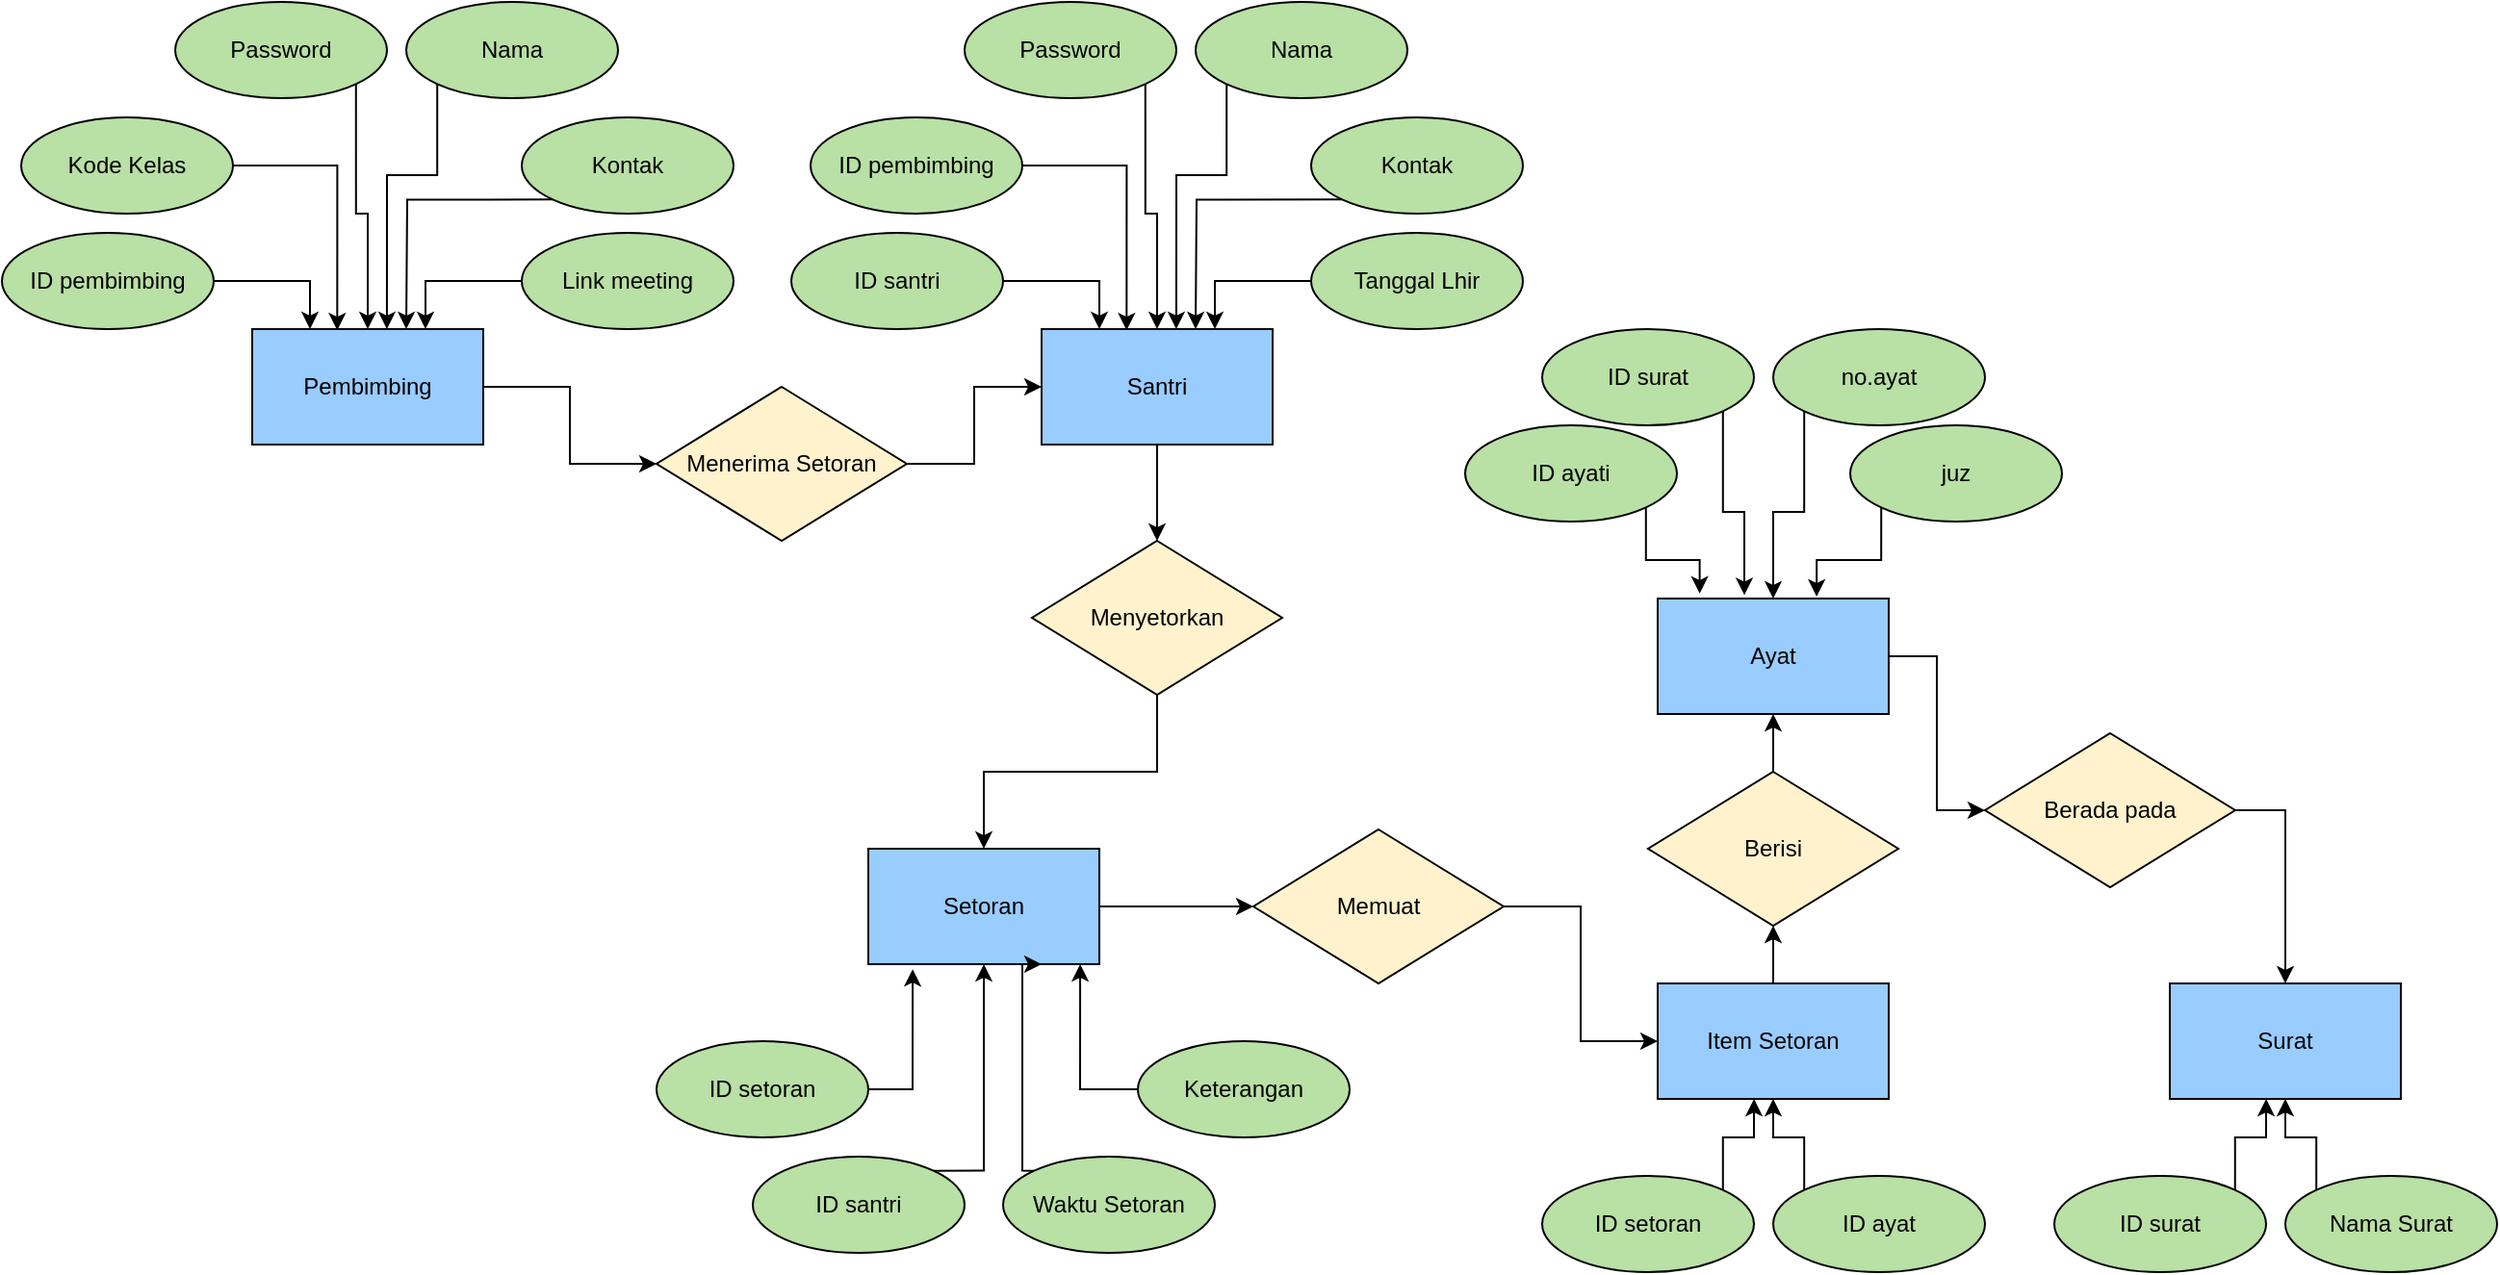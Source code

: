 <mxfile version="17.4.6" type="github">
  <diagram id="sCAbLjGPMe6iRs3PfZDn" name="Page-1">
    <mxGraphModel dx="536" dy="497" grid="1" gridSize="10" guides="1" tooltips="1" connect="1" arrows="1" fold="1" page="1" pageScale="1" pageWidth="827" pageHeight="1169" math="0" shadow="0">
      <root>
        <mxCell id="0" />
        <mxCell id="1" parent="0" />
        <mxCell id="i2tNPv83OjAkMCDNKR-X-131" style="edgeStyle=orthogonalEdgeStyle;rounded=0;orthogonalLoop=1;jettySize=auto;html=1;exitX=1;exitY=0.5;exitDx=0;exitDy=0;entryX=0;entryY=0.5;entryDx=0;entryDy=0;" edge="1" parent="1" source="i2tNPv83OjAkMCDNKR-X-2" target="i2tNPv83OjAkMCDNKR-X-55">
          <mxGeometry relative="1" as="geometry" />
        </mxCell>
        <mxCell id="i2tNPv83OjAkMCDNKR-X-2" value="Pembimbing" style="rounded=0;whiteSpace=wrap;html=1;fillColor=#99CCFF;" vertex="1" parent="1">
          <mxGeometry x="190" y="190" width="120" height="60" as="geometry" />
        </mxCell>
        <mxCell id="i2tNPv83OjAkMCDNKR-X-40" style="edgeStyle=orthogonalEdgeStyle;rounded=0;orthogonalLoop=1;jettySize=auto;html=1;exitX=1;exitY=1;exitDx=0;exitDy=0;entryX=0.5;entryY=0;entryDx=0;entryDy=0;" edge="1" parent="1" source="i2tNPv83OjAkMCDNKR-X-7" target="i2tNPv83OjAkMCDNKR-X-2">
          <mxGeometry relative="1" as="geometry" />
        </mxCell>
        <mxCell id="i2tNPv83OjAkMCDNKR-X-7" value="Password" style="ellipse;whiteSpace=wrap;html=1;fillColor=#B9E0A5;" vertex="1" parent="1">
          <mxGeometry x="150" y="20" width="110" height="50" as="geometry" />
        </mxCell>
        <mxCell id="i2tNPv83OjAkMCDNKR-X-28" style="edgeStyle=orthogonalEdgeStyle;rounded=0;orthogonalLoop=1;jettySize=auto;html=1;entryX=0.25;entryY=0;entryDx=0;entryDy=0;" edge="1" parent="1" source="i2tNPv83OjAkMCDNKR-X-8" target="i2tNPv83OjAkMCDNKR-X-2">
          <mxGeometry relative="1" as="geometry" />
        </mxCell>
        <mxCell id="i2tNPv83OjAkMCDNKR-X-8" value="ID pembimbing" style="ellipse;whiteSpace=wrap;html=1;fillColor=#B9E0A5;" vertex="1" parent="1">
          <mxGeometry x="60" y="140" width="110" height="50" as="geometry" />
        </mxCell>
        <mxCell id="i2tNPv83OjAkMCDNKR-X-37" style="edgeStyle=orthogonalEdgeStyle;rounded=0;orthogonalLoop=1;jettySize=auto;html=1;exitX=0;exitY=1;exitDx=0;exitDy=0;entryX=0.583;entryY=0;entryDx=0;entryDy=0;entryPerimeter=0;" edge="1" parent="1" source="i2tNPv83OjAkMCDNKR-X-9" target="i2tNPv83OjAkMCDNKR-X-2">
          <mxGeometry relative="1" as="geometry">
            <Array as="points">
              <mxPoint x="286" y="110" />
              <mxPoint x="260" y="110" />
            </Array>
          </mxGeometry>
        </mxCell>
        <mxCell id="i2tNPv83OjAkMCDNKR-X-9" value="Nama" style="ellipse;whiteSpace=wrap;html=1;fillColor=#B9E0A5;" vertex="1" parent="1">
          <mxGeometry x="270" y="20" width="110" height="50" as="geometry" />
        </mxCell>
        <mxCell id="i2tNPv83OjAkMCDNKR-X-38" style="edgeStyle=orthogonalEdgeStyle;rounded=0;orthogonalLoop=1;jettySize=auto;html=1;exitX=0;exitY=1;exitDx=0;exitDy=0;" edge="1" parent="1" source="i2tNPv83OjAkMCDNKR-X-10">
          <mxGeometry relative="1" as="geometry">
            <mxPoint x="270" y="190" as="targetPoint" />
          </mxGeometry>
        </mxCell>
        <mxCell id="i2tNPv83OjAkMCDNKR-X-10" value="Kontak" style="ellipse;whiteSpace=wrap;html=1;fillColor=#B9E0A5;" vertex="1" parent="1">
          <mxGeometry x="330" y="80" width="110" height="50" as="geometry" />
        </mxCell>
        <mxCell id="i2tNPv83OjAkMCDNKR-X-33" style="edgeStyle=orthogonalEdgeStyle;rounded=0;orthogonalLoop=1;jettySize=auto;html=1;exitX=0;exitY=0.5;exitDx=0;exitDy=0;entryX=0.75;entryY=0;entryDx=0;entryDy=0;" edge="1" parent="1" source="i2tNPv83OjAkMCDNKR-X-11" target="i2tNPv83OjAkMCDNKR-X-2">
          <mxGeometry relative="1" as="geometry" />
        </mxCell>
        <mxCell id="i2tNPv83OjAkMCDNKR-X-11" value="Link meeting" style="ellipse;whiteSpace=wrap;html=1;fillColor=#B9E0A5;" vertex="1" parent="1">
          <mxGeometry x="330" y="140" width="110" height="50" as="geometry" />
        </mxCell>
        <mxCell id="i2tNPv83OjAkMCDNKR-X-41" style="edgeStyle=orthogonalEdgeStyle;rounded=0;orthogonalLoop=1;jettySize=auto;html=1;exitX=1;exitY=0.5;exitDx=0;exitDy=0;entryX=0.368;entryY=0.01;entryDx=0;entryDy=0;entryPerimeter=0;" edge="1" parent="1" source="i2tNPv83OjAkMCDNKR-X-35" target="i2tNPv83OjAkMCDNKR-X-2">
          <mxGeometry relative="1" as="geometry" />
        </mxCell>
        <mxCell id="i2tNPv83OjAkMCDNKR-X-35" value="Kode Kelas" style="ellipse;whiteSpace=wrap;html=1;fillColor=#B9E0A5;" vertex="1" parent="1">
          <mxGeometry x="70" y="80" width="110" height="50" as="geometry" />
        </mxCell>
        <mxCell id="i2tNPv83OjAkMCDNKR-X-132" style="edgeStyle=orthogonalEdgeStyle;rounded=0;orthogonalLoop=1;jettySize=auto;html=1;exitX=0.5;exitY=1;exitDx=0;exitDy=0;" edge="1" parent="1" source="i2tNPv83OjAkMCDNKR-X-42" target="i2tNPv83OjAkMCDNKR-X-77">
          <mxGeometry relative="1" as="geometry" />
        </mxCell>
        <mxCell id="i2tNPv83OjAkMCDNKR-X-42" value="Santri" style="rounded=0;whiteSpace=wrap;html=1;fillColor=#99CCFF;" vertex="1" parent="1">
          <mxGeometry x="600" y="190" width="120" height="60" as="geometry" />
        </mxCell>
        <mxCell id="i2tNPv83OjAkMCDNKR-X-43" style="edgeStyle=orthogonalEdgeStyle;rounded=0;orthogonalLoop=1;jettySize=auto;html=1;exitX=1;exitY=1;exitDx=0;exitDy=0;entryX=0.5;entryY=0;entryDx=0;entryDy=0;" edge="1" parent="1" source="i2tNPv83OjAkMCDNKR-X-44" target="i2tNPv83OjAkMCDNKR-X-42">
          <mxGeometry relative="1" as="geometry" />
        </mxCell>
        <mxCell id="i2tNPv83OjAkMCDNKR-X-44" value="Password" style="ellipse;whiteSpace=wrap;html=1;fillColor=#B9E0A5;" vertex="1" parent="1">
          <mxGeometry x="560" y="20" width="110" height="50" as="geometry" />
        </mxCell>
        <mxCell id="i2tNPv83OjAkMCDNKR-X-45" style="edgeStyle=orthogonalEdgeStyle;rounded=0;orthogonalLoop=1;jettySize=auto;html=1;entryX=0.25;entryY=0;entryDx=0;entryDy=0;" edge="1" parent="1" source="i2tNPv83OjAkMCDNKR-X-46" target="i2tNPv83OjAkMCDNKR-X-42">
          <mxGeometry relative="1" as="geometry" />
        </mxCell>
        <mxCell id="i2tNPv83OjAkMCDNKR-X-46" value="ID santri" style="ellipse;whiteSpace=wrap;html=1;fillColor=#B9E0A5;" vertex="1" parent="1">
          <mxGeometry x="470" y="140" width="110" height="50" as="geometry" />
        </mxCell>
        <mxCell id="i2tNPv83OjAkMCDNKR-X-47" style="edgeStyle=orthogonalEdgeStyle;rounded=0;orthogonalLoop=1;jettySize=auto;html=1;exitX=0;exitY=1;exitDx=0;exitDy=0;entryX=0.583;entryY=0;entryDx=0;entryDy=0;entryPerimeter=0;" edge="1" parent="1" source="i2tNPv83OjAkMCDNKR-X-48" target="i2tNPv83OjAkMCDNKR-X-42">
          <mxGeometry relative="1" as="geometry">
            <Array as="points">
              <mxPoint x="696" y="110" />
              <mxPoint x="670" y="110" />
            </Array>
          </mxGeometry>
        </mxCell>
        <mxCell id="i2tNPv83OjAkMCDNKR-X-48" value="Nama" style="ellipse;whiteSpace=wrap;html=1;fillColor=#B9E0A5;" vertex="1" parent="1">
          <mxGeometry x="680" y="20" width="110" height="50" as="geometry" />
        </mxCell>
        <mxCell id="i2tNPv83OjAkMCDNKR-X-49" style="edgeStyle=orthogonalEdgeStyle;rounded=0;orthogonalLoop=1;jettySize=auto;html=1;exitX=0;exitY=1;exitDx=0;exitDy=0;" edge="1" parent="1" source="i2tNPv83OjAkMCDNKR-X-50">
          <mxGeometry relative="1" as="geometry">
            <mxPoint x="680" y="190" as="targetPoint" />
          </mxGeometry>
        </mxCell>
        <mxCell id="i2tNPv83OjAkMCDNKR-X-50" value="Kontak" style="ellipse;whiteSpace=wrap;html=1;fillColor=#B9E0A5;" vertex="1" parent="1">
          <mxGeometry x="740" y="80" width="110" height="50" as="geometry" />
        </mxCell>
        <mxCell id="i2tNPv83OjAkMCDNKR-X-51" style="edgeStyle=orthogonalEdgeStyle;rounded=0;orthogonalLoop=1;jettySize=auto;html=1;exitX=0;exitY=0.5;exitDx=0;exitDy=0;entryX=0.75;entryY=0;entryDx=0;entryDy=0;" edge="1" parent="1" source="i2tNPv83OjAkMCDNKR-X-52" target="i2tNPv83OjAkMCDNKR-X-42">
          <mxGeometry relative="1" as="geometry" />
        </mxCell>
        <mxCell id="i2tNPv83OjAkMCDNKR-X-52" value="Tanggal Lhir" style="ellipse;whiteSpace=wrap;html=1;fillColor=#B9E0A5;" vertex="1" parent="1">
          <mxGeometry x="740" y="140" width="110" height="50" as="geometry" />
        </mxCell>
        <mxCell id="i2tNPv83OjAkMCDNKR-X-53" style="edgeStyle=orthogonalEdgeStyle;rounded=0;orthogonalLoop=1;jettySize=auto;html=1;exitX=1;exitY=0.5;exitDx=0;exitDy=0;entryX=0.368;entryY=0.01;entryDx=0;entryDy=0;entryPerimeter=0;" edge="1" parent="1" source="i2tNPv83OjAkMCDNKR-X-54" target="i2tNPv83OjAkMCDNKR-X-42">
          <mxGeometry relative="1" as="geometry" />
        </mxCell>
        <mxCell id="i2tNPv83OjAkMCDNKR-X-54" value="ID pembimbing" style="ellipse;whiteSpace=wrap;html=1;fillColor=#B9E0A5;" vertex="1" parent="1">
          <mxGeometry x="480" y="80" width="110" height="50" as="geometry" />
        </mxCell>
        <mxCell id="i2tNPv83OjAkMCDNKR-X-57" style="edgeStyle=orthogonalEdgeStyle;rounded=0;orthogonalLoop=1;jettySize=auto;html=1;exitX=1;exitY=0.5;exitDx=0;exitDy=0;entryX=0;entryY=0.5;entryDx=0;entryDy=0;" edge="1" parent="1" source="i2tNPv83OjAkMCDNKR-X-55" target="i2tNPv83OjAkMCDNKR-X-42">
          <mxGeometry relative="1" as="geometry" />
        </mxCell>
        <mxCell id="i2tNPv83OjAkMCDNKR-X-55" value="Menerima Setoran" style="rhombus;whiteSpace=wrap;html=1;fillColor=#FFF2CC;" vertex="1" parent="1">
          <mxGeometry x="400" y="220" width="130" height="80" as="geometry" />
        </mxCell>
        <mxCell id="i2tNPv83OjAkMCDNKR-X-128" style="edgeStyle=orthogonalEdgeStyle;rounded=0;orthogonalLoop=1;jettySize=auto;html=1;entryX=0;entryY=0.5;entryDx=0;entryDy=0;" edge="1" parent="1" source="i2tNPv83OjAkMCDNKR-X-58" target="i2tNPv83OjAkMCDNKR-X-124">
          <mxGeometry relative="1" as="geometry" />
        </mxCell>
        <mxCell id="i2tNPv83OjAkMCDNKR-X-58" value="Setoran" style="rounded=0;whiteSpace=wrap;html=1;fillColor=#99CCFF;" vertex="1" parent="1">
          <mxGeometry x="510" y="460" width="120" height="60" as="geometry" />
        </mxCell>
        <mxCell id="i2tNPv83OjAkMCDNKR-X-73" style="edgeStyle=orthogonalEdgeStyle;rounded=0;orthogonalLoop=1;jettySize=auto;html=1;exitX=0;exitY=0;exitDx=0;exitDy=0;entryX=0.75;entryY=1;entryDx=0;entryDy=0;" edge="1" parent="1" source="i2tNPv83OjAkMCDNKR-X-60" target="i2tNPv83OjAkMCDNKR-X-58">
          <mxGeometry relative="1" as="geometry">
            <Array as="points">
              <mxPoint x="590" y="627" />
              <mxPoint x="590" y="520" />
            </Array>
          </mxGeometry>
        </mxCell>
        <mxCell id="i2tNPv83OjAkMCDNKR-X-60" value="Waktu Setoran" style="ellipse;whiteSpace=wrap;html=1;fillColor=#B9E0A5;" vertex="1" parent="1">
          <mxGeometry x="580" y="620" width="110" height="50" as="geometry" />
        </mxCell>
        <mxCell id="i2tNPv83OjAkMCDNKR-X-75" style="edgeStyle=orthogonalEdgeStyle;rounded=0;orthogonalLoop=1;jettySize=auto;html=1;exitX=1;exitY=0.5;exitDx=0;exitDy=0;entryX=0.192;entryY=1.043;entryDx=0;entryDy=0;entryPerimeter=0;" edge="1" parent="1" source="i2tNPv83OjAkMCDNKR-X-62" target="i2tNPv83OjAkMCDNKR-X-58">
          <mxGeometry relative="1" as="geometry" />
        </mxCell>
        <mxCell id="i2tNPv83OjAkMCDNKR-X-62" value="ID setoran" style="ellipse;whiteSpace=wrap;html=1;fillColor=#B9E0A5;" vertex="1" parent="1">
          <mxGeometry x="400" y="560" width="110" height="50" as="geometry" />
        </mxCell>
        <mxCell id="i2tNPv83OjAkMCDNKR-X-72" style="edgeStyle=orthogonalEdgeStyle;rounded=0;orthogonalLoop=1;jettySize=auto;html=1;entryX=0.917;entryY=1;entryDx=0;entryDy=0;entryPerimeter=0;" edge="1" parent="1" source="i2tNPv83OjAkMCDNKR-X-64" target="i2tNPv83OjAkMCDNKR-X-58">
          <mxGeometry relative="1" as="geometry" />
        </mxCell>
        <mxCell id="i2tNPv83OjAkMCDNKR-X-64" value="Keterangan" style="ellipse;whiteSpace=wrap;html=1;fillColor=#B9E0A5;" vertex="1" parent="1">
          <mxGeometry x="650" y="560" width="110" height="50" as="geometry" />
        </mxCell>
        <mxCell id="i2tNPv83OjAkMCDNKR-X-76" style="edgeStyle=orthogonalEdgeStyle;rounded=0;orthogonalLoop=1;jettySize=auto;html=1;exitX=1;exitY=0;exitDx=0;exitDy=0;" edge="1" parent="1" source="i2tNPv83OjAkMCDNKR-X-70" target="i2tNPv83OjAkMCDNKR-X-58">
          <mxGeometry relative="1" as="geometry">
            <Array as="points">
              <mxPoint x="570" y="627" />
            </Array>
          </mxGeometry>
        </mxCell>
        <mxCell id="i2tNPv83OjAkMCDNKR-X-70" value="ID santri" style="ellipse;whiteSpace=wrap;html=1;fillColor=#B9E0A5;" vertex="1" parent="1">
          <mxGeometry x="450" y="620" width="110" height="50" as="geometry" />
        </mxCell>
        <mxCell id="i2tNPv83OjAkMCDNKR-X-127" style="edgeStyle=orthogonalEdgeStyle;rounded=0;orthogonalLoop=1;jettySize=auto;html=1;exitX=0.5;exitY=1;exitDx=0;exitDy=0;entryX=0.5;entryY=0;entryDx=0;entryDy=0;" edge="1" parent="1" source="i2tNPv83OjAkMCDNKR-X-77" target="i2tNPv83OjAkMCDNKR-X-58">
          <mxGeometry relative="1" as="geometry" />
        </mxCell>
        <mxCell id="i2tNPv83OjAkMCDNKR-X-77" value="Menyetorkan" style="rhombus;whiteSpace=wrap;html=1;fillColor=#FFF2CC;" vertex="1" parent="1">
          <mxGeometry x="595" y="300" width="130" height="80" as="geometry" />
        </mxCell>
        <mxCell id="i2tNPv83OjAkMCDNKR-X-129" style="edgeStyle=orthogonalEdgeStyle;rounded=0;orthogonalLoop=1;jettySize=auto;html=1;exitX=0.5;exitY=0;exitDx=0;exitDy=0;entryX=0.5;entryY=1;entryDx=0;entryDy=0;" edge="1" parent="1" source="i2tNPv83OjAkMCDNKR-X-81" target="i2tNPv83OjAkMCDNKR-X-111">
          <mxGeometry relative="1" as="geometry" />
        </mxCell>
        <mxCell id="i2tNPv83OjAkMCDNKR-X-81" value="Item Setoran" style="rounded=0;whiteSpace=wrap;html=1;fillColor=#99CCFF;" vertex="1" parent="1">
          <mxGeometry x="920" y="530" width="120" height="60" as="geometry" />
        </mxCell>
        <mxCell id="i2tNPv83OjAkMCDNKR-X-105" style="edgeStyle=orthogonalEdgeStyle;rounded=0;orthogonalLoop=1;jettySize=auto;html=1;exitX=0;exitY=0;exitDx=0;exitDy=0;entryX=0.5;entryY=1;entryDx=0;entryDy=0;" edge="1" parent="1" source="i2tNPv83OjAkMCDNKR-X-83" target="i2tNPv83OjAkMCDNKR-X-81">
          <mxGeometry relative="1" as="geometry" />
        </mxCell>
        <mxCell id="i2tNPv83OjAkMCDNKR-X-83" value="ID ayat" style="ellipse;whiteSpace=wrap;html=1;fillColor=#B9E0A5;" vertex="1" parent="1">
          <mxGeometry x="980" y="630" width="110" height="50" as="geometry" />
        </mxCell>
        <mxCell id="i2tNPv83OjAkMCDNKR-X-104" style="edgeStyle=orthogonalEdgeStyle;rounded=0;orthogonalLoop=1;jettySize=auto;html=1;exitX=1;exitY=0;exitDx=0;exitDy=0;entryX=0.417;entryY=1;entryDx=0;entryDy=0;entryPerimeter=0;" edge="1" parent="1" source="i2tNPv83OjAkMCDNKR-X-85" target="i2tNPv83OjAkMCDNKR-X-81">
          <mxGeometry relative="1" as="geometry" />
        </mxCell>
        <mxCell id="i2tNPv83OjAkMCDNKR-X-85" value="ID setoran" style="ellipse;whiteSpace=wrap;html=1;fillColor=#B9E0A5;" vertex="1" parent="1">
          <mxGeometry x="860" y="630" width="110" height="50" as="geometry" />
        </mxCell>
        <mxCell id="i2tNPv83OjAkMCDNKR-X-130" style="edgeStyle=orthogonalEdgeStyle;rounded=0;orthogonalLoop=1;jettySize=auto;html=1;exitX=1;exitY=0.5;exitDx=0;exitDy=0;entryX=0;entryY=0.5;entryDx=0;entryDy=0;" edge="1" parent="1" source="i2tNPv83OjAkMCDNKR-X-90" target="i2tNPv83OjAkMCDNKR-X-120">
          <mxGeometry relative="1" as="geometry" />
        </mxCell>
        <mxCell id="i2tNPv83OjAkMCDNKR-X-90" value="Ayat" style="rounded=0;whiteSpace=wrap;html=1;fillColor=#99CCFF;" vertex="1" parent="1">
          <mxGeometry x="920" y="330" width="120" height="60" as="geometry" />
        </mxCell>
        <mxCell id="i2tNPv83OjAkMCDNKR-X-107" style="edgeStyle=orthogonalEdgeStyle;rounded=0;orthogonalLoop=1;jettySize=auto;html=1;exitX=0;exitY=1;exitDx=0;exitDy=0;entryX=0.5;entryY=0;entryDx=0;entryDy=0;" edge="1" parent="1" source="i2tNPv83OjAkMCDNKR-X-92" target="i2tNPv83OjAkMCDNKR-X-90">
          <mxGeometry relative="1" as="geometry" />
        </mxCell>
        <mxCell id="i2tNPv83OjAkMCDNKR-X-92" value="no.ayat" style="ellipse;whiteSpace=wrap;html=1;fillColor=#B9E0A5;" vertex="1" parent="1">
          <mxGeometry x="980" y="190" width="110" height="50" as="geometry" />
        </mxCell>
        <mxCell id="i2tNPv83OjAkMCDNKR-X-109" style="edgeStyle=orthogonalEdgeStyle;rounded=0;orthogonalLoop=1;jettySize=auto;html=1;exitX=1;exitY=1;exitDx=0;exitDy=0;entryX=0.182;entryY=-0.043;entryDx=0;entryDy=0;entryPerimeter=0;" edge="1" parent="1" source="i2tNPv83OjAkMCDNKR-X-94" target="i2tNPv83OjAkMCDNKR-X-90">
          <mxGeometry relative="1" as="geometry" />
        </mxCell>
        <mxCell id="i2tNPv83OjAkMCDNKR-X-94" value="ID ayati" style="ellipse;whiteSpace=wrap;html=1;fillColor=#B9E0A5;" vertex="1" parent="1">
          <mxGeometry x="820" y="240" width="110" height="50" as="geometry" />
        </mxCell>
        <mxCell id="i2tNPv83OjAkMCDNKR-X-110" style="edgeStyle=orthogonalEdgeStyle;rounded=0;orthogonalLoop=1;jettySize=auto;html=1;exitX=0;exitY=1;exitDx=0;exitDy=0;entryX=0.688;entryY=-0.017;entryDx=0;entryDy=0;entryPerimeter=0;" edge="1" parent="1" source="i2tNPv83OjAkMCDNKR-X-96" target="i2tNPv83OjAkMCDNKR-X-90">
          <mxGeometry relative="1" as="geometry" />
        </mxCell>
        <mxCell id="i2tNPv83OjAkMCDNKR-X-96" value="juz" style="ellipse;whiteSpace=wrap;html=1;fillColor=#B9E0A5;" vertex="1" parent="1">
          <mxGeometry x="1020" y="240" width="110" height="50" as="geometry" />
        </mxCell>
        <mxCell id="i2tNPv83OjAkMCDNKR-X-106" style="edgeStyle=orthogonalEdgeStyle;rounded=0;orthogonalLoop=1;jettySize=auto;html=1;exitX=1;exitY=1;exitDx=0;exitDy=0;entryX=0.375;entryY=-0.03;entryDx=0;entryDy=0;entryPerimeter=0;" edge="1" parent="1" source="i2tNPv83OjAkMCDNKR-X-102" target="i2tNPv83OjAkMCDNKR-X-90">
          <mxGeometry relative="1" as="geometry" />
        </mxCell>
        <mxCell id="i2tNPv83OjAkMCDNKR-X-102" value="ID surat" style="ellipse;whiteSpace=wrap;html=1;fillColor=#B9E0A5;" vertex="1" parent="1">
          <mxGeometry x="860" y="190" width="110" height="50" as="geometry" />
        </mxCell>
        <mxCell id="i2tNPv83OjAkMCDNKR-X-113" style="edgeStyle=orthogonalEdgeStyle;rounded=0;orthogonalLoop=1;jettySize=auto;html=1;entryX=0.5;entryY=1;entryDx=0;entryDy=0;" edge="1" parent="1" source="i2tNPv83OjAkMCDNKR-X-111" target="i2tNPv83OjAkMCDNKR-X-90">
          <mxGeometry relative="1" as="geometry" />
        </mxCell>
        <mxCell id="i2tNPv83OjAkMCDNKR-X-111" value="Berisi" style="rhombus;whiteSpace=wrap;html=1;fillColor=#FFF2CC;" vertex="1" parent="1">
          <mxGeometry x="915" y="420" width="130" height="80" as="geometry" />
        </mxCell>
        <mxCell id="i2tNPv83OjAkMCDNKR-X-114" value="Surat" style="rounded=0;whiteSpace=wrap;html=1;fillColor=#99CCFF;" vertex="1" parent="1">
          <mxGeometry x="1186" y="530" width="120" height="60" as="geometry" />
        </mxCell>
        <mxCell id="i2tNPv83OjAkMCDNKR-X-115" style="edgeStyle=orthogonalEdgeStyle;rounded=0;orthogonalLoop=1;jettySize=auto;html=1;exitX=0;exitY=0;exitDx=0;exitDy=0;entryX=0.5;entryY=1;entryDx=0;entryDy=0;" edge="1" source="i2tNPv83OjAkMCDNKR-X-116" target="i2tNPv83OjAkMCDNKR-X-114" parent="1">
          <mxGeometry relative="1" as="geometry" />
        </mxCell>
        <mxCell id="i2tNPv83OjAkMCDNKR-X-116" value="Nama Surat" style="ellipse;whiteSpace=wrap;html=1;fillColor=#B9E0A5;" vertex="1" parent="1">
          <mxGeometry x="1246" y="630" width="110" height="50" as="geometry" />
        </mxCell>
        <mxCell id="i2tNPv83OjAkMCDNKR-X-117" style="edgeStyle=orthogonalEdgeStyle;rounded=0;orthogonalLoop=1;jettySize=auto;html=1;exitX=1;exitY=0;exitDx=0;exitDy=0;entryX=0.417;entryY=1;entryDx=0;entryDy=0;entryPerimeter=0;" edge="1" source="i2tNPv83OjAkMCDNKR-X-118" target="i2tNPv83OjAkMCDNKR-X-114" parent="1">
          <mxGeometry relative="1" as="geometry" />
        </mxCell>
        <mxCell id="i2tNPv83OjAkMCDNKR-X-118" value="ID surat" style="ellipse;whiteSpace=wrap;html=1;fillColor=#B9E0A5;" vertex="1" parent="1">
          <mxGeometry x="1126" y="630" width="110" height="50" as="geometry" />
        </mxCell>
        <mxCell id="i2tNPv83OjAkMCDNKR-X-123" style="edgeStyle=orthogonalEdgeStyle;rounded=0;orthogonalLoop=1;jettySize=auto;html=1;" edge="1" parent="1" source="i2tNPv83OjAkMCDNKR-X-120" target="i2tNPv83OjAkMCDNKR-X-114">
          <mxGeometry relative="1" as="geometry">
            <mxPoint x="1290" y="520" as="targetPoint" />
            <Array as="points">
              <mxPoint x="1246" y="440" />
            </Array>
          </mxGeometry>
        </mxCell>
        <mxCell id="i2tNPv83OjAkMCDNKR-X-120" value="Berada pada" style="rhombus;whiteSpace=wrap;html=1;fillColor=#FFF2CC;" vertex="1" parent="1">
          <mxGeometry x="1090" y="400" width="130" height="80" as="geometry" />
        </mxCell>
        <mxCell id="i2tNPv83OjAkMCDNKR-X-126" style="edgeStyle=orthogonalEdgeStyle;rounded=0;orthogonalLoop=1;jettySize=auto;html=1;exitX=1;exitY=0.5;exitDx=0;exitDy=0;entryX=0;entryY=0.5;entryDx=0;entryDy=0;" edge="1" parent="1" source="i2tNPv83OjAkMCDNKR-X-124" target="i2tNPv83OjAkMCDNKR-X-81">
          <mxGeometry relative="1" as="geometry" />
        </mxCell>
        <mxCell id="i2tNPv83OjAkMCDNKR-X-124" value="Memuat" style="rhombus;whiteSpace=wrap;html=1;fillColor=#FFF2CC;" vertex="1" parent="1">
          <mxGeometry x="710" y="450" width="130" height="80" as="geometry" />
        </mxCell>
      </root>
    </mxGraphModel>
  </diagram>
</mxfile>
